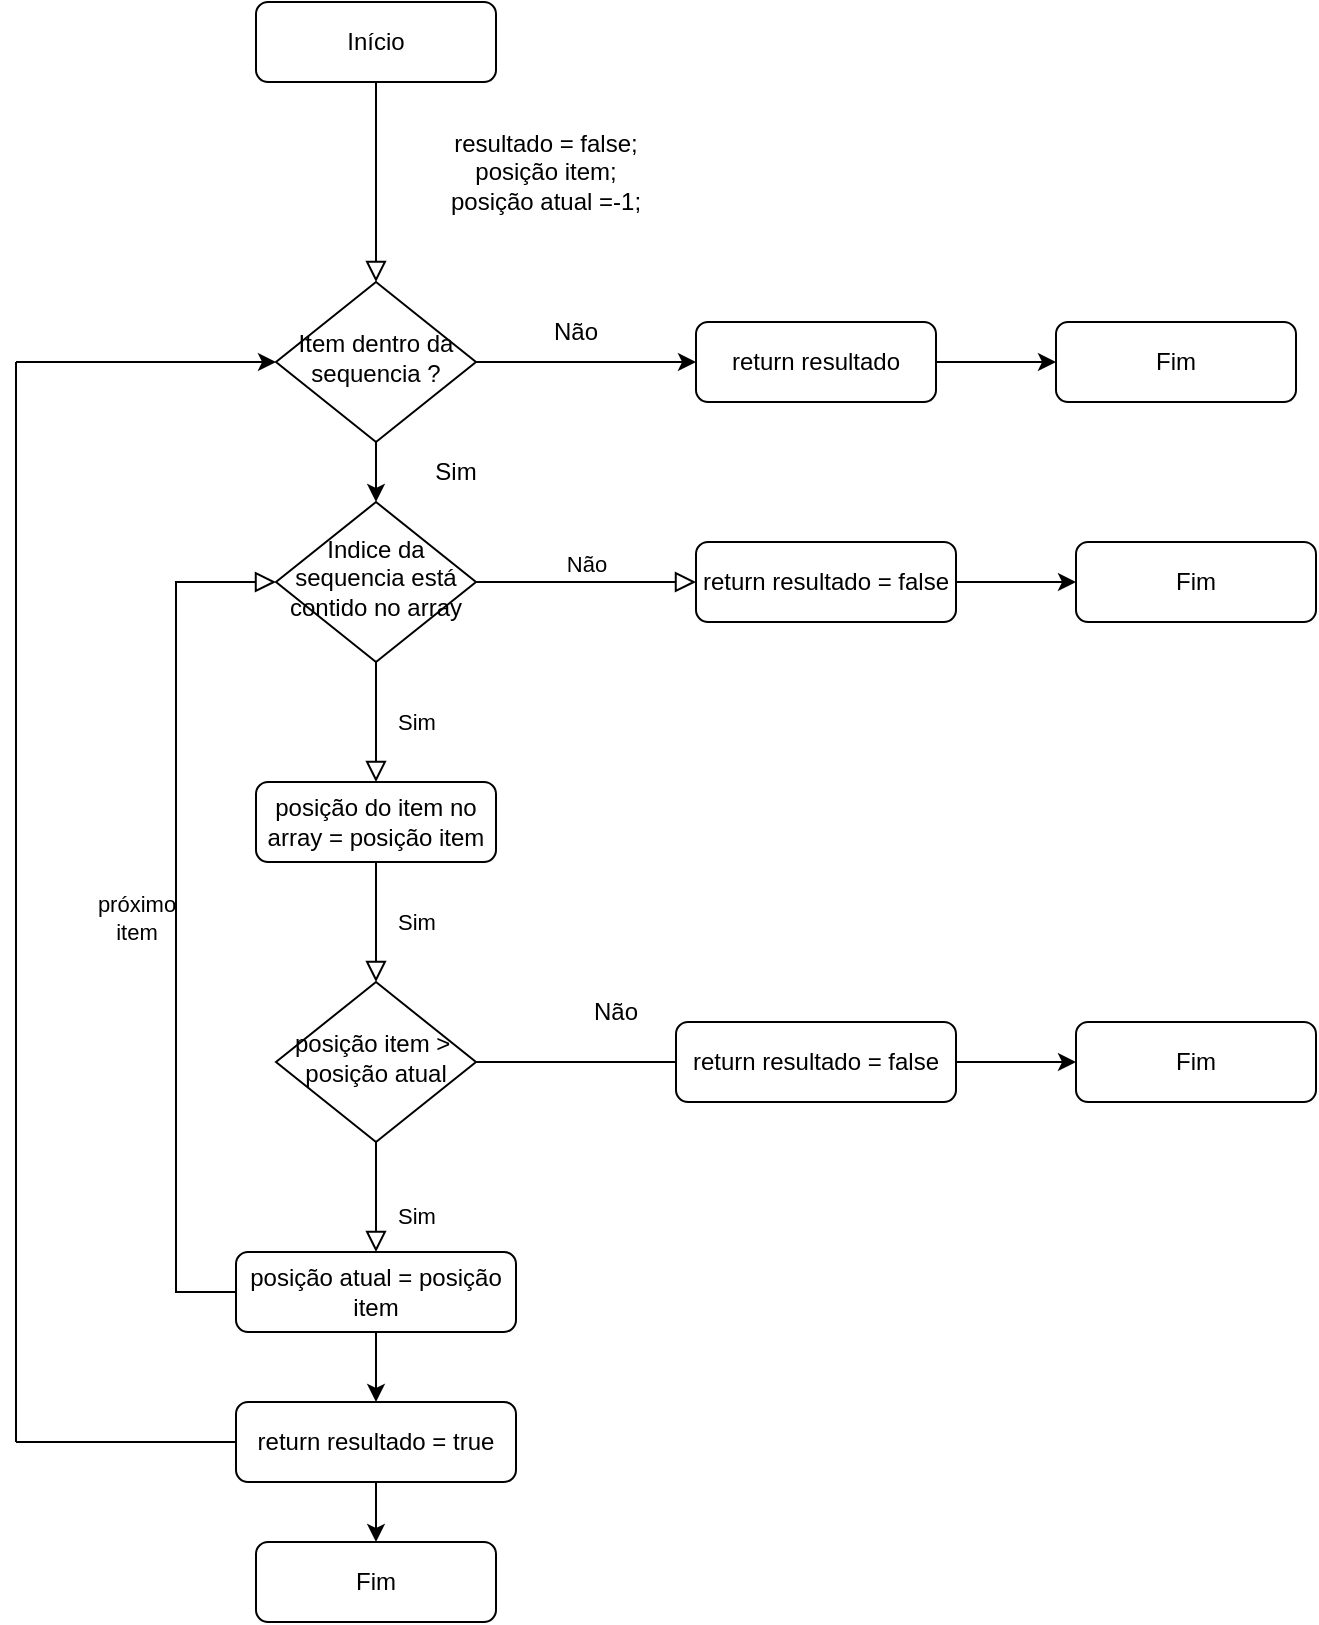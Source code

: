 <mxfile version="20.0.1" type="device"><diagram id="C5RBs43oDa-KdzZeNtuy" name="Page-1"><mxGraphModel dx="1108" dy="1619" grid="1" gridSize="10" guides="1" tooltips="1" connect="1" arrows="1" fold="1" page="1" pageScale="1" pageWidth="827" pageHeight="1169" math="0" shadow="0"><root><mxCell id="WIyWlLk6GJQsqaUBKTNV-0"/><mxCell id="WIyWlLk6GJQsqaUBKTNV-1" parent="WIyWlLk6GJQsqaUBKTNV-0"/><mxCell id="WIyWlLk6GJQsqaUBKTNV-2" value="" style="rounded=0;html=1;jettySize=auto;orthogonalLoop=1;fontSize=11;endArrow=block;endFill=0;endSize=8;strokeWidth=1;shadow=0;labelBackgroundColor=none;edgeStyle=orthogonalEdgeStyle;entryX=0.5;entryY=0;entryDx=0;entryDy=0;" parent="WIyWlLk6GJQsqaUBKTNV-1" source="WIyWlLk6GJQsqaUBKTNV-3" target="9kQkiSyoLHZpXenWchIA-10" edge="1"><mxGeometry relative="1" as="geometry"><mxPoint x="220" y="90" as="targetPoint"/></mxGeometry></mxCell><mxCell id="WIyWlLk6GJQsqaUBKTNV-3" value="Início" style="rounded=1;whiteSpace=wrap;html=1;fontSize=12;glass=0;strokeWidth=1;shadow=0;" parent="WIyWlLk6GJQsqaUBKTNV-1" vertex="1"><mxGeometry x="160" y="-80" width="120" height="40" as="geometry"/></mxCell><mxCell id="WIyWlLk6GJQsqaUBKTNV-4" value="Sim" style="rounded=0;html=1;jettySize=auto;orthogonalLoop=1;fontSize=11;endArrow=block;endFill=0;endSize=8;strokeWidth=1;shadow=0;labelBackgroundColor=none;edgeStyle=orthogonalEdgeStyle;entryX=0.5;entryY=0;entryDx=0;entryDy=0;" parent="WIyWlLk6GJQsqaUBKTNV-1" source="WIyWlLk6GJQsqaUBKTNV-6" target="9kQkiSyoLHZpXenWchIA-2" edge="1"><mxGeometry y="20" relative="1" as="geometry"><mxPoint as="offset"/></mxGeometry></mxCell><mxCell id="WIyWlLk6GJQsqaUBKTNV-5" value="Não" style="edgeStyle=orthogonalEdgeStyle;rounded=0;html=1;jettySize=auto;orthogonalLoop=1;fontSize=11;endArrow=block;endFill=0;endSize=8;strokeWidth=1;shadow=0;labelBackgroundColor=none;" parent="WIyWlLk6GJQsqaUBKTNV-1" source="WIyWlLk6GJQsqaUBKTNV-6" edge="1"><mxGeometry y="10" relative="1" as="geometry"><mxPoint as="offset"/><mxPoint x="380" y="210" as="targetPoint"/></mxGeometry></mxCell><mxCell id="WIyWlLk6GJQsqaUBKTNV-6" value="Indice da sequencia está contido no array" style="rhombus;whiteSpace=wrap;html=1;shadow=0;fontFamily=Helvetica;fontSize=12;align=center;strokeWidth=1;spacing=6;spacingTop=-4;" parent="WIyWlLk6GJQsqaUBKTNV-1" vertex="1"><mxGeometry x="170" y="170" width="100" height="80" as="geometry"/></mxCell><mxCell id="WIyWlLk6GJQsqaUBKTNV-8" value="Sim" style="rounded=0;html=1;jettySize=auto;orthogonalLoop=1;fontSize=11;endArrow=block;endFill=0;endSize=8;strokeWidth=1;shadow=0;labelBackgroundColor=none;edgeStyle=orthogonalEdgeStyle;" parent="WIyWlLk6GJQsqaUBKTNV-1" source="WIyWlLk6GJQsqaUBKTNV-10" target="WIyWlLk6GJQsqaUBKTNV-11" edge="1"><mxGeometry x="0.333" y="20" relative="1" as="geometry"><mxPoint as="offset"/></mxGeometry></mxCell><mxCell id="WIyWlLk6GJQsqaUBKTNV-10" value="posição item &amp;gt;&amp;nbsp; posição atual" style="rhombus;whiteSpace=wrap;html=1;shadow=0;fontFamily=Helvetica;fontSize=12;align=center;strokeWidth=1;spacing=6;spacingTop=-4;" parent="WIyWlLk6GJQsqaUBKTNV-1" vertex="1"><mxGeometry x="170" y="410" width="100" height="80" as="geometry"/></mxCell><mxCell id="WIyWlLk6GJQsqaUBKTNV-11" value="posição atual = posição item" style="rounded=1;whiteSpace=wrap;html=1;fontSize=12;glass=0;strokeWidth=1;shadow=0;" parent="WIyWlLk6GJQsqaUBKTNV-1" vertex="1"><mxGeometry x="150" y="545" width="140" height="40" as="geometry"/></mxCell><mxCell id="9kQkiSyoLHZpXenWchIA-1" value="resultado = false;&lt;br&gt;posição item;&lt;br&gt;posição atual =-1;" style="text;html=1;strokeColor=none;fillColor=none;align=center;verticalAlign=middle;whiteSpace=wrap;rounded=0;" vertex="1" parent="WIyWlLk6GJQsqaUBKTNV-1"><mxGeometry x="230" y="-20" width="150" height="50" as="geometry"/></mxCell><mxCell id="9kQkiSyoLHZpXenWchIA-2" value="posição do item no array = posição item" style="rounded=1;whiteSpace=wrap;html=1;fontSize=12;glass=0;strokeWidth=1;shadow=0;" vertex="1" parent="WIyWlLk6GJQsqaUBKTNV-1"><mxGeometry x="160" y="310" width="120" height="40" as="geometry"/></mxCell><mxCell id="9kQkiSyoLHZpXenWchIA-3" value="próximo&lt;br&gt;item" style="rounded=0;html=1;jettySize=auto;orthogonalLoop=1;fontSize=11;endArrow=block;endFill=0;endSize=8;strokeWidth=1;shadow=0;labelBackgroundColor=none;edgeStyle=orthogonalEdgeStyle;entryX=0;entryY=0.5;entryDx=0;entryDy=0;exitX=0;exitY=0.5;exitDx=0;exitDy=0;" edge="1" parent="WIyWlLk6GJQsqaUBKTNV-1" source="WIyWlLk6GJQsqaUBKTNV-11" target="WIyWlLk6GJQsqaUBKTNV-6"><mxGeometry y="20" relative="1" as="geometry"><mxPoint as="offset"/><mxPoint x="230" y="260" as="sourcePoint"/><mxPoint x="230" y="320" as="targetPoint"/><Array as="points"><mxPoint x="120" y="565"/><mxPoint x="120" y="210"/></Array></mxGeometry></mxCell><mxCell id="9kQkiSyoLHZpXenWchIA-4" value="Sim" style="rounded=0;html=1;jettySize=auto;orthogonalLoop=1;fontSize=11;endArrow=block;endFill=0;endSize=8;strokeWidth=1;shadow=0;labelBackgroundColor=none;edgeStyle=orthogonalEdgeStyle;entryX=0.5;entryY=0;entryDx=0;entryDy=0;exitX=0.5;exitY=1;exitDx=0;exitDy=0;" edge="1" parent="WIyWlLk6GJQsqaUBKTNV-1" source="9kQkiSyoLHZpXenWchIA-2" target="WIyWlLk6GJQsqaUBKTNV-10"><mxGeometry y="20" relative="1" as="geometry"><mxPoint as="offset"/><mxPoint x="230" y="260" as="sourcePoint"/><mxPoint x="230" y="320" as="targetPoint"/></mxGeometry></mxCell><mxCell id="9kQkiSyoLHZpXenWchIA-5" value="return resultado = true" style="rounded=1;whiteSpace=wrap;html=1;fontSize=12;glass=0;strokeWidth=1;shadow=0;" vertex="1" parent="WIyWlLk6GJQsqaUBKTNV-1"><mxGeometry x="150" y="620" width="140" height="40" as="geometry"/></mxCell><mxCell id="9kQkiSyoLHZpXenWchIA-7" value="Não" style="text;html=1;strokeColor=none;fillColor=none;align=center;verticalAlign=middle;whiteSpace=wrap;rounded=0;" vertex="1" parent="WIyWlLk6GJQsqaUBKTNV-1"><mxGeometry x="310" y="410" width="60" height="30" as="geometry"/></mxCell><mxCell id="9kQkiSyoLHZpXenWchIA-8" value="" style="endArrow=classic;html=1;rounded=0;exitX=0.5;exitY=1;exitDx=0;exitDy=0;entryX=0.5;entryY=0;entryDx=0;entryDy=0;" edge="1" parent="WIyWlLk6GJQsqaUBKTNV-1" source="WIyWlLk6GJQsqaUBKTNV-11" target="9kQkiSyoLHZpXenWchIA-5"><mxGeometry width="50" height="50" relative="1" as="geometry"><mxPoint x="400" y="610" as="sourcePoint"/><mxPoint x="450" y="560" as="targetPoint"/></mxGeometry></mxCell><mxCell id="9kQkiSyoLHZpXenWchIA-22" value="" style="edgeStyle=orthogonalEdgeStyle;rounded=0;orthogonalLoop=1;jettySize=auto;html=1;entryX=0;entryY=0.5;entryDx=0;entryDy=0;" edge="1" parent="WIyWlLk6GJQsqaUBKTNV-1" source="9kQkiSyoLHZpXenWchIA-10" target="9kQkiSyoLHZpXenWchIA-23"><mxGeometry relative="1" as="geometry"><mxPoint x="340" y="100" as="targetPoint"/></mxGeometry></mxCell><mxCell id="9kQkiSyoLHZpXenWchIA-10" value="Item dentro da sequencia ?" style="rhombus;whiteSpace=wrap;html=1;shadow=0;fontFamily=Helvetica;fontSize=12;align=center;strokeWidth=1;spacing=6;spacingTop=-4;" vertex="1" parent="WIyWlLk6GJQsqaUBKTNV-1"><mxGeometry x="170" y="60" width="100" height="80" as="geometry"/></mxCell><mxCell id="9kQkiSyoLHZpXenWchIA-11" value="" style="endArrow=classic;html=1;rounded=0;exitX=0.5;exitY=1;exitDx=0;exitDy=0;entryX=0.5;entryY=0;entryDx=0;entryDy=0;" edge="1" parent="WIyWlLk6GJQsqaUBKTNV-1" source="9kQkiSyoLHZpXenWchIA-10" target="WIyWlLk6GJQsqaUBKTNV-6"><mxGeometry width="50" height="50" relative="1" as="geometry"><mxPoint x="460" y="140" as="sourcePoint"/><mxPoint x="510" y="90" as="targetPoint"/></mxGeometry></mxCell><mxCell id="9kQkiSyoLHZpXenWchIA-14" value="Sim" style="text;html=1;strokeColor=none;fillColor=none;align=center;verticalAlign=middle;whiteSpace=wrap;rounded=0;" vertex="1" parent="WIyWlLk6GJQsqaUBKTNV-1"><mxGeometry x="230" y="140" width="60" height="30" as="geometry"/></mxCell><mxCell id="9kQkiSyoLHZpXenWchIA-17" value="" style="endArrow=none;html=1;rounded=0;entryX=0;entryY=0.5;entryDx=0;entryDy=0;" edge="1" parent="WIyWlLk6GJQsqaUBKTNV-1" target="9kQkiSyoLHZpXenWchIA-5"><mxGeometry width="50" height="50" relative="1" as="geometry"><mxPoint x="40" y="640" as="sourcePoint"/><mxPoint x="440" y="560" as="targetPoint"/></mxGeometry></mxCell><mxCell id="9kQkiSyoLHZpXenWchIA-19" value="" style="endArrow=none;html=1;rounded=0;" edge="1" parent="WIyWlLk6GJQsqaUBKTNV-1"><mxGeometry width="50" height="50" relative="1" as="geometry"><mxPoint x="40" y="640" as="sourcePoint"/><mxPoint x="40" y="100" as="targetPoint"/></mxGeometry></mxCell><mxCell id="9kQkiSyoLHZpXenWchIA-20" value="" style="endArrow=classic;html=1;rounded=0;entryX=0;entryY=0.5;entryDx=0;entryDy=0;" edge="1" parent="WIyWlLk6GJQsqaUBKTNV-1" target="9kQkiSyoLHZpXenWchIA-10"><mxGeometry width="50" height="50" relative="1" as="geometry"><mxPoint x="40" y="100" as="sourcePoint"/><mxPoint x="440" y="170" as="targetPoint"/></mxGeometry></mxCell><mxCell id="9kQkiSyoLHZpXenWchIA-23" value="return resultado" style="rounded=1;whiteSpace=wrap;html=1;fontSize=12;glass=0;strokeWidth=1;shadow=0;" vertex="1" parent="WIyWlLk6GJQsqaUBKTNV-1"><mxGeometry x="380" y="80" width="120" height="40" as="geometry"/></mxCell><mxCell id="9kQkiSyoLHZpXenWchIA-24" style="edgeStyle=orthogonalEdgeStyle;rounded=0;orthogonalLoop=1;jettySize=auto;html=1;exitX=0.5;exitY=1;exitDx=0;exitDy=0;" edge="1" parent="WIyWlLk6GJQsqaUBKTNV-1" source="9kQkiSyoLHZpXenWchIA-1" target="9kQkiSyoLHZpXenWchIA-1"><mxGeometry relative="1" as="geometry"/></mxCell><mxCell id="9kQkiSyoLHZpXenWchIA-26" value="" style="endArrow=none;html=1;rounded=0;exitX=1;exitY=0.5;exitDx=0;exitDy=0;" edge="1" parent="WIyWlLk6GJQsqaUBKTNV-1" source="WIyWlLk6GJQsqaUBKTNV-10"><mxGeometry width="50" height="50" relative="1" as="geometry"><mxPoint x="390" y="290" as="sourcePoint"/><mxPoint x="390" y="450" as="targetPoint"/></mxGeometry></mxCell><mxCell id="9kQkiSyoLHZpXenWchIA-28" value="return resultado = false" style="rounded=1;whiteSpace=wrap;html=1;fontSize=12;glass=0;strokeWidth=1;shadow=0;" vertex="1" parent="WIyWlLk6GJQsqaUBKTNV-1"><mxGeometry x="380" y="190" width="130" height="40" as="geometry"/></mxCell><mxCell id="9kQkiSyoLHZpXenWchIA-29" value="return resultado = false" style="rounded=1;whiteSpace=wrap;html=1;fontSize=12;glass=0;strokeWidth=1;shadow=0;" vertex="1" parent="WIyWlLk6GJQsqaUBKTNV-1"><mxGeometry x="370" y="430" width="140" height="40" as="geometry"/></mxCell><mxCell id="9kQkiSyoLHZpXenWchIA-31" value="Não" style="text;html=1;strokeColor=none;fillColor=none;align=center;verticalAlign=middle;whiteSpace=wrap;rounded=0;" vertex="1" parent="WIyWlLk6GJQsqaUBKTNV-1"><mxGeometry x="290" y="70" width="60" height="30" as="geometry"/></mxCell><mxCell id="9kQkiSyoLHZpXenWchIA-32" value="Fim" style="rounded=1;whiteSpace=wrap;html=1;fontSize=12;glass=0;strokeWidth=1;shadow=0;" vertex="1" parent="WIyWlLk6GJQsqaUBKTNV-1"><mxGeometry x="560" y="80" width="120" height="40" as="geometry"/></mxCell><mxCell id="9kQkiSyoLHZpXenWchIA-34" value="" style="endArrow=classic;html=1;rounded=0;exitX=1;exitY=0.5;exitDx=0;exitDy=0;entryX=0;entryY=0.5;entryDx=0;entryDy=0;" edge="1" parent="WIyWlLk6GJQsqaUBKTNV-1" source="9kQkiSyoLHZpXenWchIA-23" target="9kQkiSyoLHZpXenWchIA-32"><mxGeometry width="50" height="50" relative="1" as="geometry"><mxPoint x="510" y="110" as="sourcePoint"/><mxPoint x="560" y="60" as="targetPoint"/></mxGeometry></mxCell><mxCell id="9kQkiSyoLHZpXenWchIA-35" value="Fim" style="rounded=1;whiteSpace=wrap;html=1;fontSize=12;glass=0;strokeWidth=1;shadow=0;" vertex="1" parent="WIyWlLk6GJQsqaUBKTNV-1"><mxGeometry x="570" y="190" width="120" height="40" as="geometry"/></mxCell><mxCell id="9kQkiSyoLHZpXenWchIA-36" value="" style="endArrow=classic;html=1;rounded=0;exitX=1;exitY=0.5;exitDx=0;exitDy=0;entryX=0;entryY=0.5;entryDx=0;entryDy=0;" edge="1" parent="WIyWlLk6GJQsqaUBKTNV-1" source="9kQkiSyoLHZpXenWchIA-28" target="9kQkiSyoLHZpXenWchIA-35"><mxGeometry width="50" height="50" relative="1" as="geometry"><mxPoint x="510" y="110" as="sourcePoint"/><mxPoint x="570" y="110" as="targetPoint"/></mxGeometry></mxCell><mxCell id="9kQkiSyoLHZpXenWchIA-37" value="Fim" style="rounded=1;whiteSpace=wrap;html=1;fontSize=12;glass=0;strokeWidth=1;shadow=0;" vertex="1" parent="WIyWlLk6GJQsqaUBKTNV-1"><mxGeometry x="570" y="430" width="120" height="40" as="geometry"/></mxCell><mxCell id="9kQkiSyoLHZpXenWchIA-38" value="" style="endArrow=classic;html=1;rounded=0;exitX=1;exitY=0.5;exitDx=0;exitDy=0;entryX=0;entryY=0.5;entryDx=0;entryDy=0;" edge="1" parent="WIyWlLk6GJQsqaUBKTNV-1" source="9kQkiSyoLHZpXenWchIA-29" target="9kQkiSyoLHZpXenWchIA-37"><mxGeometry width="50" height="50" relative="1" as="geometry"><mxPoint x="520" y="220" as="sourcePoint"/><mxPoint x="580" y="220" as="targetPoint"/></mxGeometry></mxCell><mxCell id="9kQkiSyoLHZpXenWchIA-39" value="Fim" style="rounded=1;whiteSpace=wrap;html=1;fontSize=12;glass=0;strokeWidth=1;shadow=0;" vertex="1" parent="WIyWlLk6GJQsqaUBKTNV-1"><mxGeometry x="160" y="690" width="120" height="40" as="geometry"/></mxCell><mxCell id="9kQkiSyoLHZpXenWchIA-40" value="" style="endArrow=classic;html=1;rounded=0;exitX=0.5;exitY=1;exitDx=0;exitDy=0;entryX=0.5;entryY=0;entryDx=0;entryDy=0;" edge="1" parent="WIyWlLk6GJQsqaUBKTNV-1" source="9kQkiSyoLHZpXenWchIA-5" target="9kQkiSyoLHZpXenWchIA-39"><mxGeometry width="50" height="50" relative="1" as="geometry"><mxPoint x="520" y="460" as="sourcePoint"/><mxPoint x="580" y="460" as="targetPoint"/></mxGeometry></mxCell></root></mxGraphModel></diagram></mxfile>